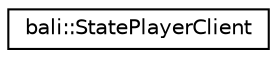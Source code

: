 digraph "Graphical Class Hierarchy"
{
  edge [fontname="Helvetica",fontsize="10",labelfontname="Helvetica",labelfontsize="10"];
  node [fontname="Helvetica",fontsize="10",shape=record];
  rankdir="LR";
  Node1 [label="bali::StatePlayerClient",height=0.2,width=0.4,color="black", fillcolor="white", style="filled",URL="$structbali_1_1_state_player_client.html"];
}
